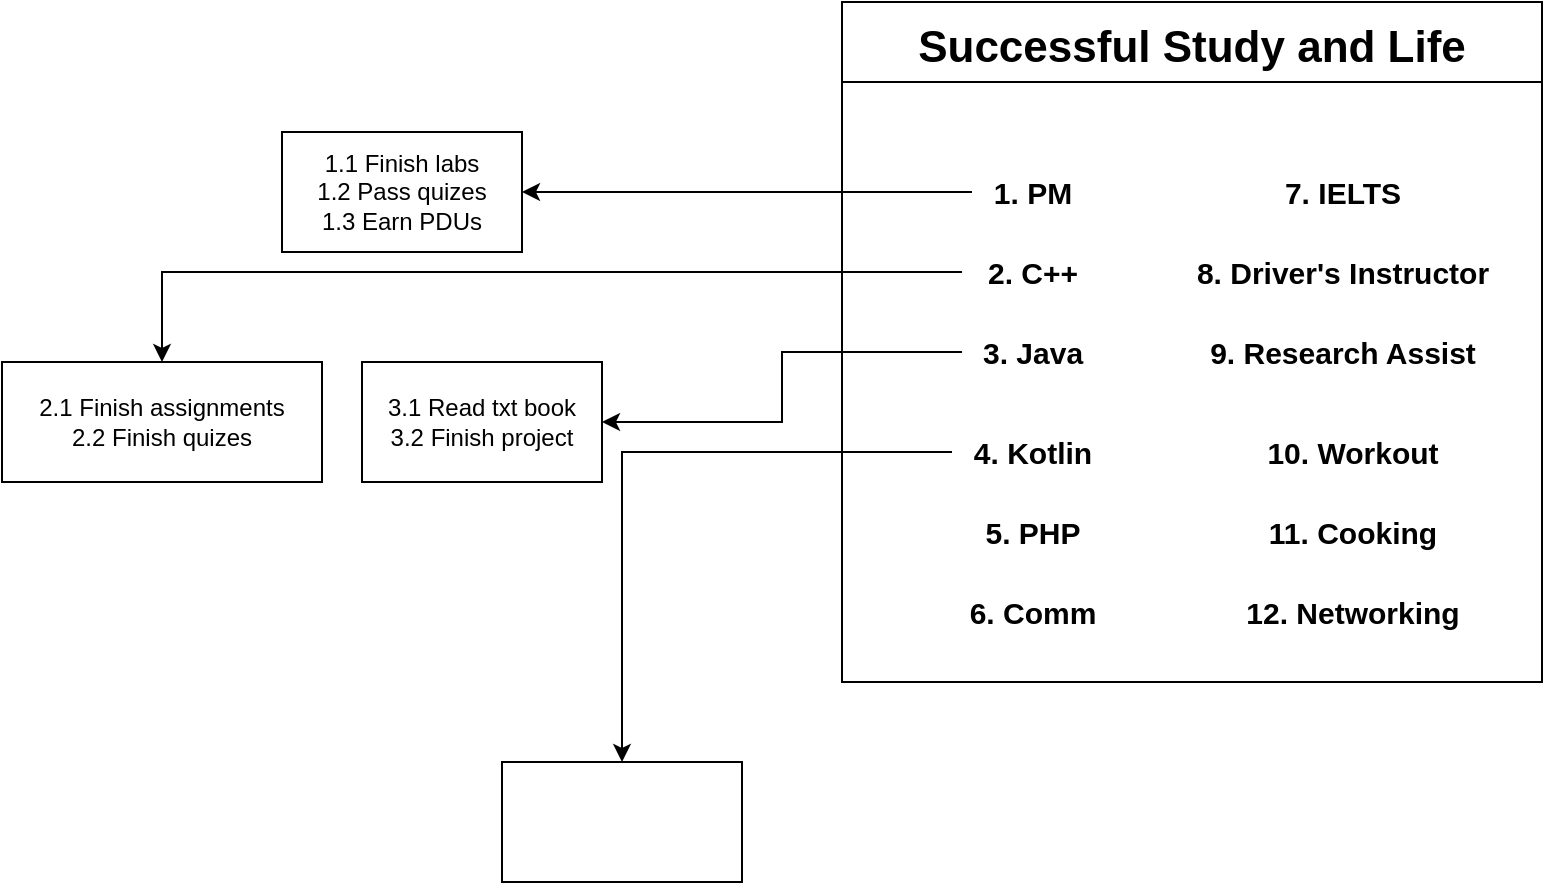 <mxfile version="24.7.17">
  <diagram name="Page-1" id="UYcbzgBfbhXa2ejQzc8r">
    <mxGraphModel dx="2604" dy="999" grid="1" gridSize="10" guides="1" tooltips="1" connect="1" arrows="1" fold="1" page="1" pageScale="1" pageWidth="850" pageHeight="1100" math="0" shadow="0">
      <root>
        <mxCell id="0" />
        <mxCell id="1" parent="0" />
        <mxCell id="QVXxqSFfh_QtaiiH3YP3-18" value="Successful Study and Life" style="swimlane;fontSize=22;startSize=40;" parent="1" vertex="1">
          <mxGeometry x="260" y="70" width="350" height="340" as="geometry" />
        </mxCell>
        <mxCell id="QVXxqSFfh_QtaiiH3YP3-19" value="1. PM" style="text;html=1;align=center;verticalAlign=middle;resizable=0;points=[];autosize=1;strokeColor=none;fillColor=none;fontSize=15;fontStyle=1" parent="QVXxqSFfh_QtaiiH3YP3-18" vertex="1">
          <mxGeometry x="65" y="80" width="60" height="30" as="geometry" />
        </mxCell>
        <mxCell id="QVXxqSFfh_QtaiiH3YP3-20" value="2. C++" style="text;html=1;align=center;verticalAlign=middle;resizable=0;points=[];autosize=1;strokeColor=none;fillColor=none;fontSize=15;fontStyle=1" parent="QVXxqSFfh_QtaiiH3YP3-18" vertex="1">
          <mxGeometry x="60" y="120" width="70" height="30" as="geometry" />
        </mxCell>
        <mxCell id="QVXxqSFfh_QtaiiH3YP3-21" value="3. Java" style="text;html=1;align=center;verticalAlign=middle;resizable=0;points=[];autosize=1;strokeColor=none;fillColor=none;fontSize=15;fontStyle=1" parent="QVXxqSFfh_QtaiiH3YP3-18" vertex="1">
          <mxGeometry x="60" y="160" width="70" height="30" as="geometry" />
        </mxCell>
        <mxCell id="QVXxqSFfh_QtaiiH3YP3-22" value="4. Kotlin" style="text;html=1;align=center;verticalAlign=middle;resizable=0;points=[];autosize=1;strokeColor=none;fillColor=none;fontSize=15;fontStyle=1" parent="QVXxqSFfh_QtaiiH3YP3-18" vertex="1">
          <mxGeometry x="55" y="210" width="80" height="30" as="geometry" />
        </mxCell>
        <mxCell id="QVXxqSFfh_QtaiiH3YP3-23" value="6. Comm" style="text;html=1;align=center;verticalAlign=middle;resizable=0;points=[];autosize=1;strokeColor=none;fillColor=none;fontSize=15;fontStyle=1" parent="QVXxqSFfh_QtaiiH3YP3-18" vertex="1">
          <mxGeometry x="55" y="290" width="80" height="30" as="geometry" />
        </mxCell>
        <mxCell id="QVXxqSFfh_QtaiiH3YP3-24" value="5. PHP" style="text;html=1;align=center;verticalAlign=middle;resizable=0;points=[];autosize=1;strokeColor=none;fillColor=none;fontSize=15;fontStyle=1" parent="QVXxqSFfh_QtaiiH3YP3-18" vertex="1">
          <mxGeometry x="60" y="250" width="70" height="30" as="geometry" />
        </mxCell>
        <mxCell id="QVXxqSFfh_QtaiiH3YP3-25" value="7. IELTS" style="text;html=1;align=center;verticalAlign=middle;resizable=0;points=[];autosize=1;strokeColor=none;fillColor=none;fontSize=15;fontStyle=1" parent="QVXxqSFfh_QtaiiH3YP3-18" vertex="1">
          <mxGeometry x="210" y="80" width="80" height="30" as="geometry" />
        </mxCell>
        <mxCell id="QVXxqSFfh_QtaiiH3YP3-26" value="8. Driver&#39;s Instructor" style="text;html=1;align=center;verticalAlign=middle;resizable=0;points=[];autosize=1;strokeColor=none;fillColor=none;fontSize=15;fontStyle=1" parent="QVXxqSFfh_QtaiiH3YP3-18" vertex="1">
          <mxGeometry x="170" y="120" width="160" height="30" as="geometry" />
        </mxCell>
        <mxCell id="QVXxqSFfh_QtaiiH3YP3-27" value="9. Research Assist" style="text;html=1;align=center;verticalAlign=middle;resizable=0;points=[];autosize=1;strokeColor=none;fillColor=none;fontSize=15;fontStyle=1" parent="QVXxqSFfh_QtaiiH3YP3-18" vertex="1">
          <mxGeometry x="175" y="160" width="150" height="30" as="geometry" />
        </mxCell>
        <mxCell id="QVXxqSFfh_QtaiiH3YP3-28" value="10. Workout" style="text;html=1;align=center;verticalAlign=middle;resizable=0;points=[];autosize=1;strokeColor=none;fillColor=none;fontSize=15;fontStyle=1" parent="QVXxqSFfh_QtaiiH3YP3-18" vertex="1">
          <mxGeometry x="205" y="210" width="100" height="30" as="geometry" />
        </mxCell>
        <mxCell id="QVXxqSFfh_QtaiiH3YP3-29" value="11. Cooking" style="text;html=1;align=center;verticalAlign=middle;resizable=0;points=[];autosize=1;strokeColor=none;fillColor=none;fontSize=15;fontStyle=1" parent="QVXxqSFfh_QtaiiH3YP3-18" vertex="1">
          <mxGeometry x="205" y="250" width="100" height="30" as="geometry" />
        </mxCell>
        <mxCell id="QVXxqSFfh_QtaiiH3YP3-30" value="12. Networking" style="text;html=1;align=center;verticalAlign=middle;resizable=0;points=[];autosize=1;strokeColor=none;fillColor=none;fontSize=15;fontStyle=1" parent="QVXxqSFfh_QtaiiH3YP3-18" vertex="1">
          <mxGeometry x="195" y="290" width="120" height="30" as="geometry" />
        </mxCell>
        <mxCell id="QVXxqSFfh_QtaiiH3YP3-33" value="1.1 Finish labs&lt;div&gt;1.2 Pass quizes&lt;/div&gt;&lt;div&gt;1.3 Earn PDUs&lt;/div&gt;" style="whiteSpace=wrap;html=1;" parent="1" vertex="1">
          <mxGeometry x="-20" y="135" width="120" height="60" as="geometry" />
        </mxCell>
        <mxCell id="QVXxqSFfh_QtaiiH3YP3-34" value="" style="edgeStyle=orthogonalEdgeStyle;rounded=0;orthogonalLoop=1;jettySize=auto;html=1;" parent="1" source="QVXxqSFfh_QtaiiH3YP3-19" target="QVXxqSFfh_QtaiiH3YP3-33" edge="1">
          <mxGeometry relative="1" as="geometry" />
        </mxCell>
        <mxCell id="PyMEn-ReAko0iYIU36-p-1" value="2.1 Finish assignments&lt;div&gt;2.2 Finish quizes&lt;/div&gt;" style="whiteSpace=wrap;html=1;" vertex="1" parent="1">
          <mxGeometry x="-160" y="250" width="160" height="60" as="geometry" />
        </mxCell>
        <mxCell id="PyMEn-ReAko0iYIU36-p-2" value="" style="edgeStyle=orthogonalEdgeStyle;rounded=0;orthogonalLoop=1;jettySize=auto;html=1;" edge="1" parent="1" source="QVXxqSFfh_QtaiiH3YP3-20" target="PyMEn-ReAko0iYIU36-p-1">
          <mxGeometry relative="1" as="geometry" />
        </mxCell>
        <mxCell id="PyMEn-ReAko0iYIU36-p-3" value="3.1 Read txt book&lt;div&gt;3.2 Finish project&lt;/div&gt;" style="whiteSpace=wrap;html=1;" vertex="1" parent="1">
          <mxGeometry x="20" y="250" width="120" height="60" as="geometry" />
        </mxCell>
        <mxCell id="PyMEn-ReAko0iYIU36-p-4" value="" style="edgeStyle=orthogonalEdgeStyle;rounded=0;orthogonalLoop=1;jettySize=auto;html=1;" edge="1" parent="1" source="QVXxqSFfh_QtaiiH3YP3-21" target="PyMEn-ReAko0iYIU36-p-3">
          <mxGeometry relative="1" as="geometry" />
        </mxCell>
        <mxCell id="PyMEn-ReAko0iYIU36-p-5" value="" style="whiteSpace=wrap;html=1;" vertex="1" parent="1">
          <mxGeometry x="90" y="450" width="120" height="60" as="geometry" />
        </mxCell>
        <mxCell id="PyMEn-ReAko0iYIU36-p-6" value="" style="edgeStyle=orthogonalEdgeStyle;rounded=0;orthogonalLoop=1;jettySize=auto;html=1;" edge="1" parent="1" source="QVXxqSFfh_QtaiiH3YP3-22" target="PyMEn-ReAko0iYIU36-p-5">
          <mxGeometry relative="1" as="geometry" />
        </mxCell>
      </root>
    </mxGraphModel>
  </diagram>
</mxfile>
